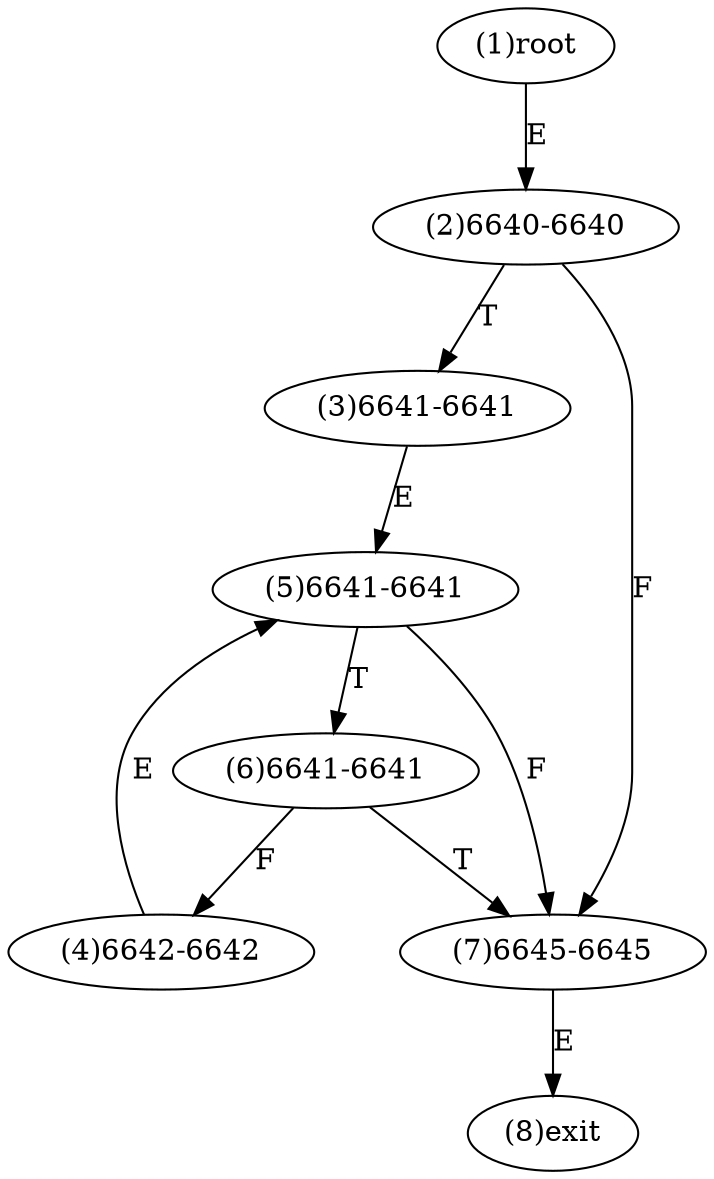 digraph "" { 
1[ label="(1)root"];
2[ label="(2)6640-6640"];
3[ label="(3)6641-6641"];
4[ label="(4)6642-6642"];
5[ label="(5)6641-6641"];
6[ label="(6)6641-6641"];
7[ label="(7)6645-6645"];
8[ label="(8)exit"];
1->2[ label="E"];
2->7[ label="F"];
2->3[ label="T"];
3->5[ label="E"];
4->5[ label="E"];
5->7[ label="F"];
5->6[ label="T"];
6->4[ label="F"];
6->7[ label="T"];
7->8[ label="E"];
}